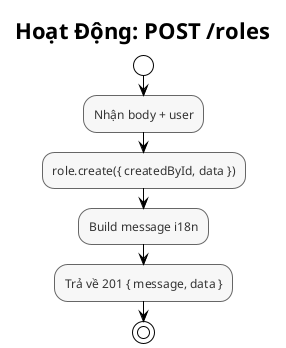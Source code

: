 @startuml Role - Create Activity
!theme plain
skinparam backgroundColor #FFFFFF
skinparam activityFontSize 12
skinparam activityFontColor #333333
skinparam activityBorderColor #666666
skinparam activityBackgroundColor #F7F7F7

title Hoạt Động: POST /roles

start
:Nhận body + user;
:role.create({ createdById, data });
:Build message i18n;
:Trả về 201 { message, data };
stop

@enduml



